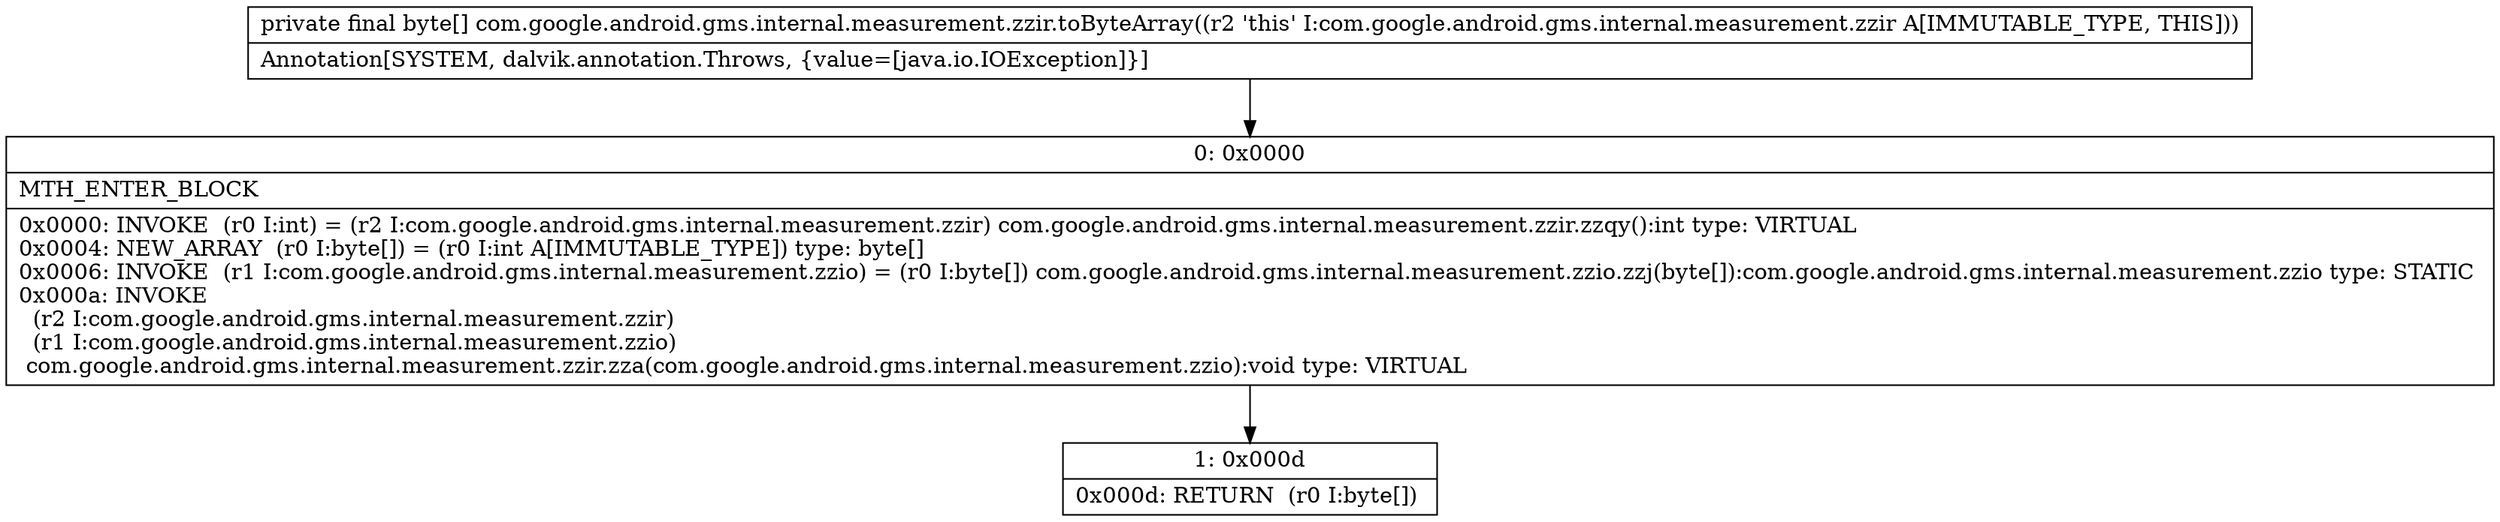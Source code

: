digraph "CFG forcom.google.android.gms.internal.measurement.zzir.toByteArray()[B" {
Node_0 [shape=record,label="{0\:\ 0x0000|MTH_ENTER_BLOCK\l|0x0000: INVOKE  (r0 I:int) = (r2 I:com.google.android.gms.internal.measurement.zzir) com.google.android.gms.internal.measurement.zzir.zzqy():int type: VIRTUAL \l0x0004: NEW_ARRAY  (r0 I:byte[]) = (r0 I:int A[IMMUTABLE_TYPE]) type: byte[] \l0x0006: INVOKE  (r1 I:com.google.android.gms.internal.measurement.zzio) = (r0 I:byte[]) com.google.android.gms.internal.measurement.zzio.zzj(byte[]):com.google.android.gms.internal.measurement.zzio type: STATIC \l0x000a: INVOKE  \l  (r2 I:com.google.android.gms.internal.measurement.zzir)\l  (r1 I:com.google.android.gms.internal.measurement.zzio)\l com.google.android.gms.internal.measurement.zzir.zza(com.google.android.gms.internal.measurement.zzio):void type: VIRTUAL \l}"];
Node_1 [shape=record,label="{1\:\ 0x000d|0x000d: RETURN  (r0 I:byte[]) \l}"];
MethodNode[shape=record,label="{private final byte[] com.google.android.gms.internal.measurement.zzir.toByteArray((r2 'this' I:com.google.android.gms.internal.measurement.zzir A[IMMUTABLE_TYPE, THIS]))  | Annotation[SYSTEM, dalvik.annotation.Throws, \{value=[java.io.IOException]\}]\l}"];
MethodNode -> Node_0;
Node_0 -> Node_1;
}

